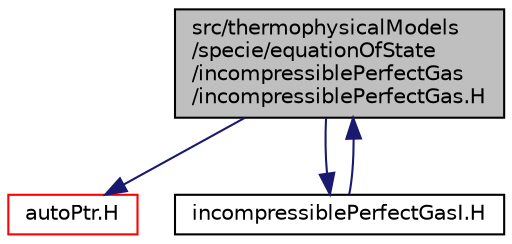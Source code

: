 digraph "src/thermophysicalModels/specie/equationOfState/incompressiblePerfectGas/incompressiblePerfectGas.H"
{
  bgcolor="transparent";
  edge [fontname="Helvetica",fontsize="10",labelfontname="Helvetica",labelfontsize="10"];
  node [fontname="Helvetica",fontsize="10",shape=record];
  Node1 [label="src/thermophysicalModels\l/specie/equationOfState\l/incompressiblePerfectGas\l/incompressiblePerfectGas.H",height=0.2,width=0.4,color="black", fillcolor="grey75", style="filled", fontcolor="black"];
  Node1 -> Node2 [color="midnightblue",fontsize="10",style="solid",fontname="Helvetica"];
  Node2 [label="autoPtr.H",height=0.2,width=0.4,color="red",URL="$a08460.html"];
  Node1 -> Node3 [color="midnightblue",fontsize="10",style="solid",fontname="Helvetica"];
  Node3 [label="incompressiblePerfectGasI.H",height=0.2,width=0.4,color="black",URL="$a10285.html"];
  Node3 -> Node1 [color="midnightblue",fontsize="10",style="solid",fontname="Helvetica"];
}

